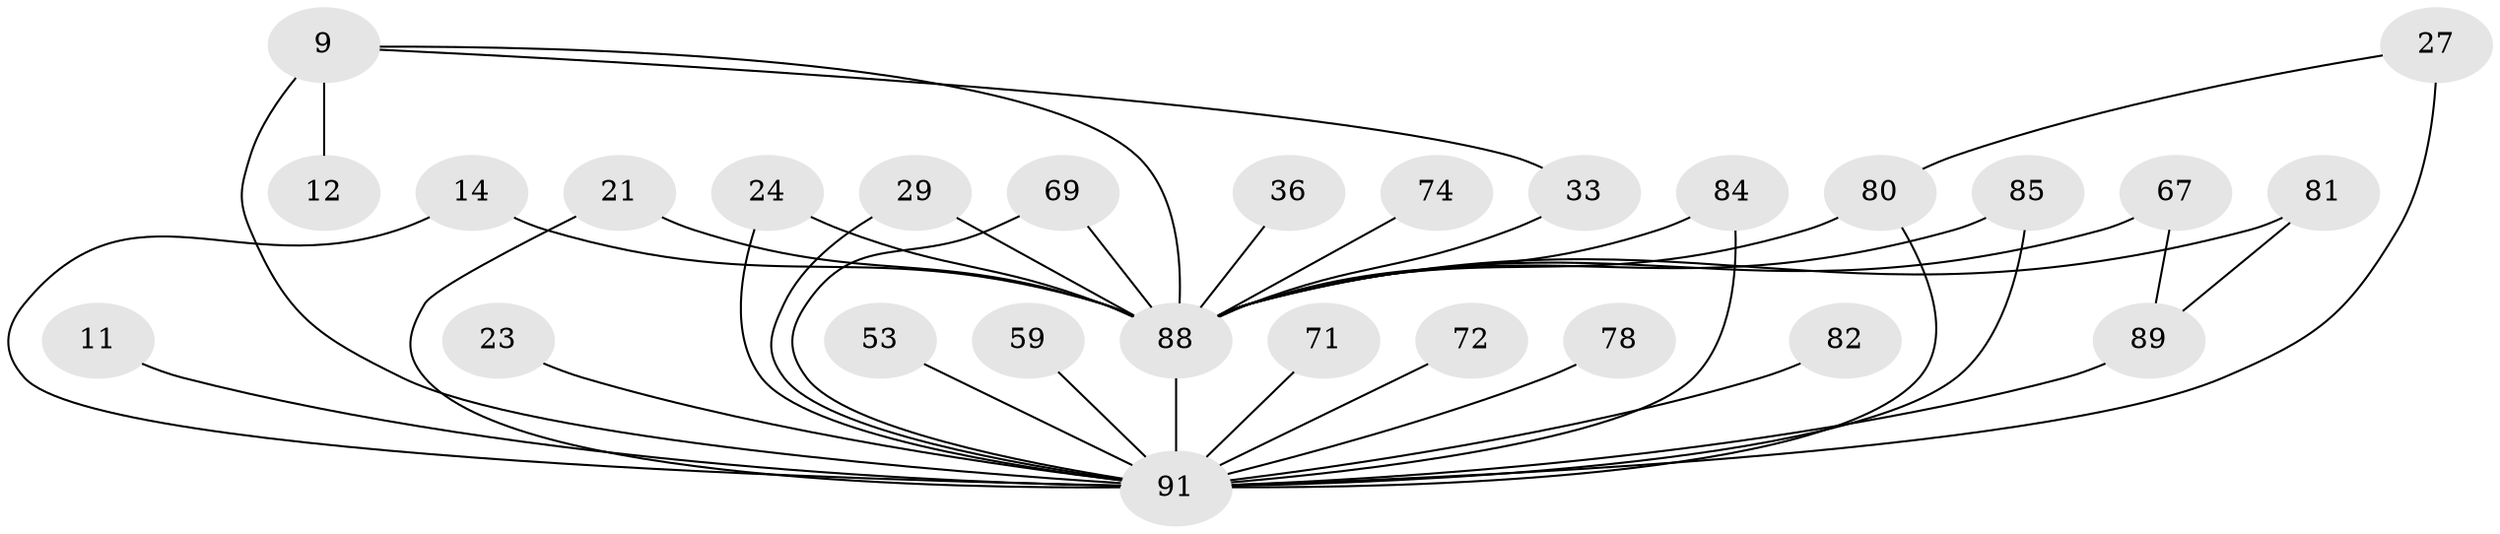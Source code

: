// original degree distribution, {24: 0.01098901098901099, 14: 0.01098901098901099, 17: 0.01098901098901099, 18: 0.02197802197802198, 20: 0.01098901098901099, 21: 0.01098901098901099, 12: 0.01098901098901099, 13: 0.01098901098901099, 28: 0.01098901098901099, 3: 0.25274725274725274, 2: 0.4725274725274725, 7: 0.02197802197802198, 5: 0.04395604395604396, 8: 0.01098901098901099, 4: 0.08791208791208792}
// Generated by graph-tools (version 1.1) at 2025/47/03/04/25 21:47:06]
// undirected, 27 vertices, 39 edges
graph export_dot {
graph [start="1"]
  node [color=gray90,style=filled];
  9 [super="+8"];
  11;
  12;
  14;
  21;
  23;
  24;
  27 [super="+17"];
  29;
  33;
  36;
  53;
  59;
  67;
  69;
  71;
  72;
  74;
  78;
  80 [super="+48"];
  81;
  82;
  84 [super="+57+58+68"];
  85 [super="+51+64"];
  88 [super="+73+4+6+87+79"];
  89 [super="+65+40"];
  91 [super="+44+56+86+55+61+90"];
  9 -- 12 [weight=2];
  9 -- 33;
  9 -- 91 [weight=11];
  9 -- 88 [weight=9];
  11 -- 91 [weight=3];
  14 -- 88;
  14 -- 91;
  21 -- 91;
  21 -- 88;
  23 -- 91 [weight=2];
  24 -- 88;
  24 -- 91;
  27 -- 80;
  27 -- 91 [weight=4];
  29 -- 88;
  29 -- 91;
  33 -- 88;
  36 -- 88 [weight=3];
  53 -- 91 [weight=2];
  59 -- 91 [weight=2];
  67 -- 89;
  67 -- 88;
  69 -- 91;
  69 -- 88;
  71 -- 91;
  72 -- 91;
  74 -- 88 [weight=2];
  78 -- 91 [weight=2];
  80 -- 88;
  80 -- 91;
  81 -- 89;
  81 -- 88;
  82 -- 91 [weight=2];
  84 -- 91 [weight=7];
  84 -- 88;
  85 -- 88 [weight=2];
  85 -- 91;
  88 -- 91 [weight=43];
  89 -- 91 [weight=9];
}
